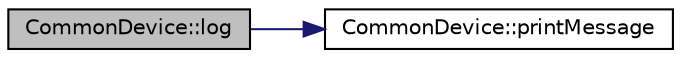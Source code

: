 digraph "CommonDevice::log"
{
 // INTERACTIVE_SVG=YES
 // LATEX_PDF_SIZE
  edge [fontname="Helvetica",fontsize="10",labelfontname="Helvetica",labelfontsize="10"];
  node [fontname="Helvetica",fontsize="10",shape=record];
  rankdir="LR";
  Node1 [label="CommonDevice::log",height=0.2,width=0.4,color="black", fillcolor="grey75", style="filled", fontcolor="black",tooltip=" "];
  Node1 -> Node2 [color="midnightblue",fontsize="10",style="solid",fontname="Helvetica"];
  Node2 [label="CommonDevice::printMessage",height=0.2,width=0.4,color="black", fillcolor="white", style="filled",URL="$classCommonDevice.html#a8f5022d59e3f06cdf02cad750510e7c8",tooltip=" "];
}
